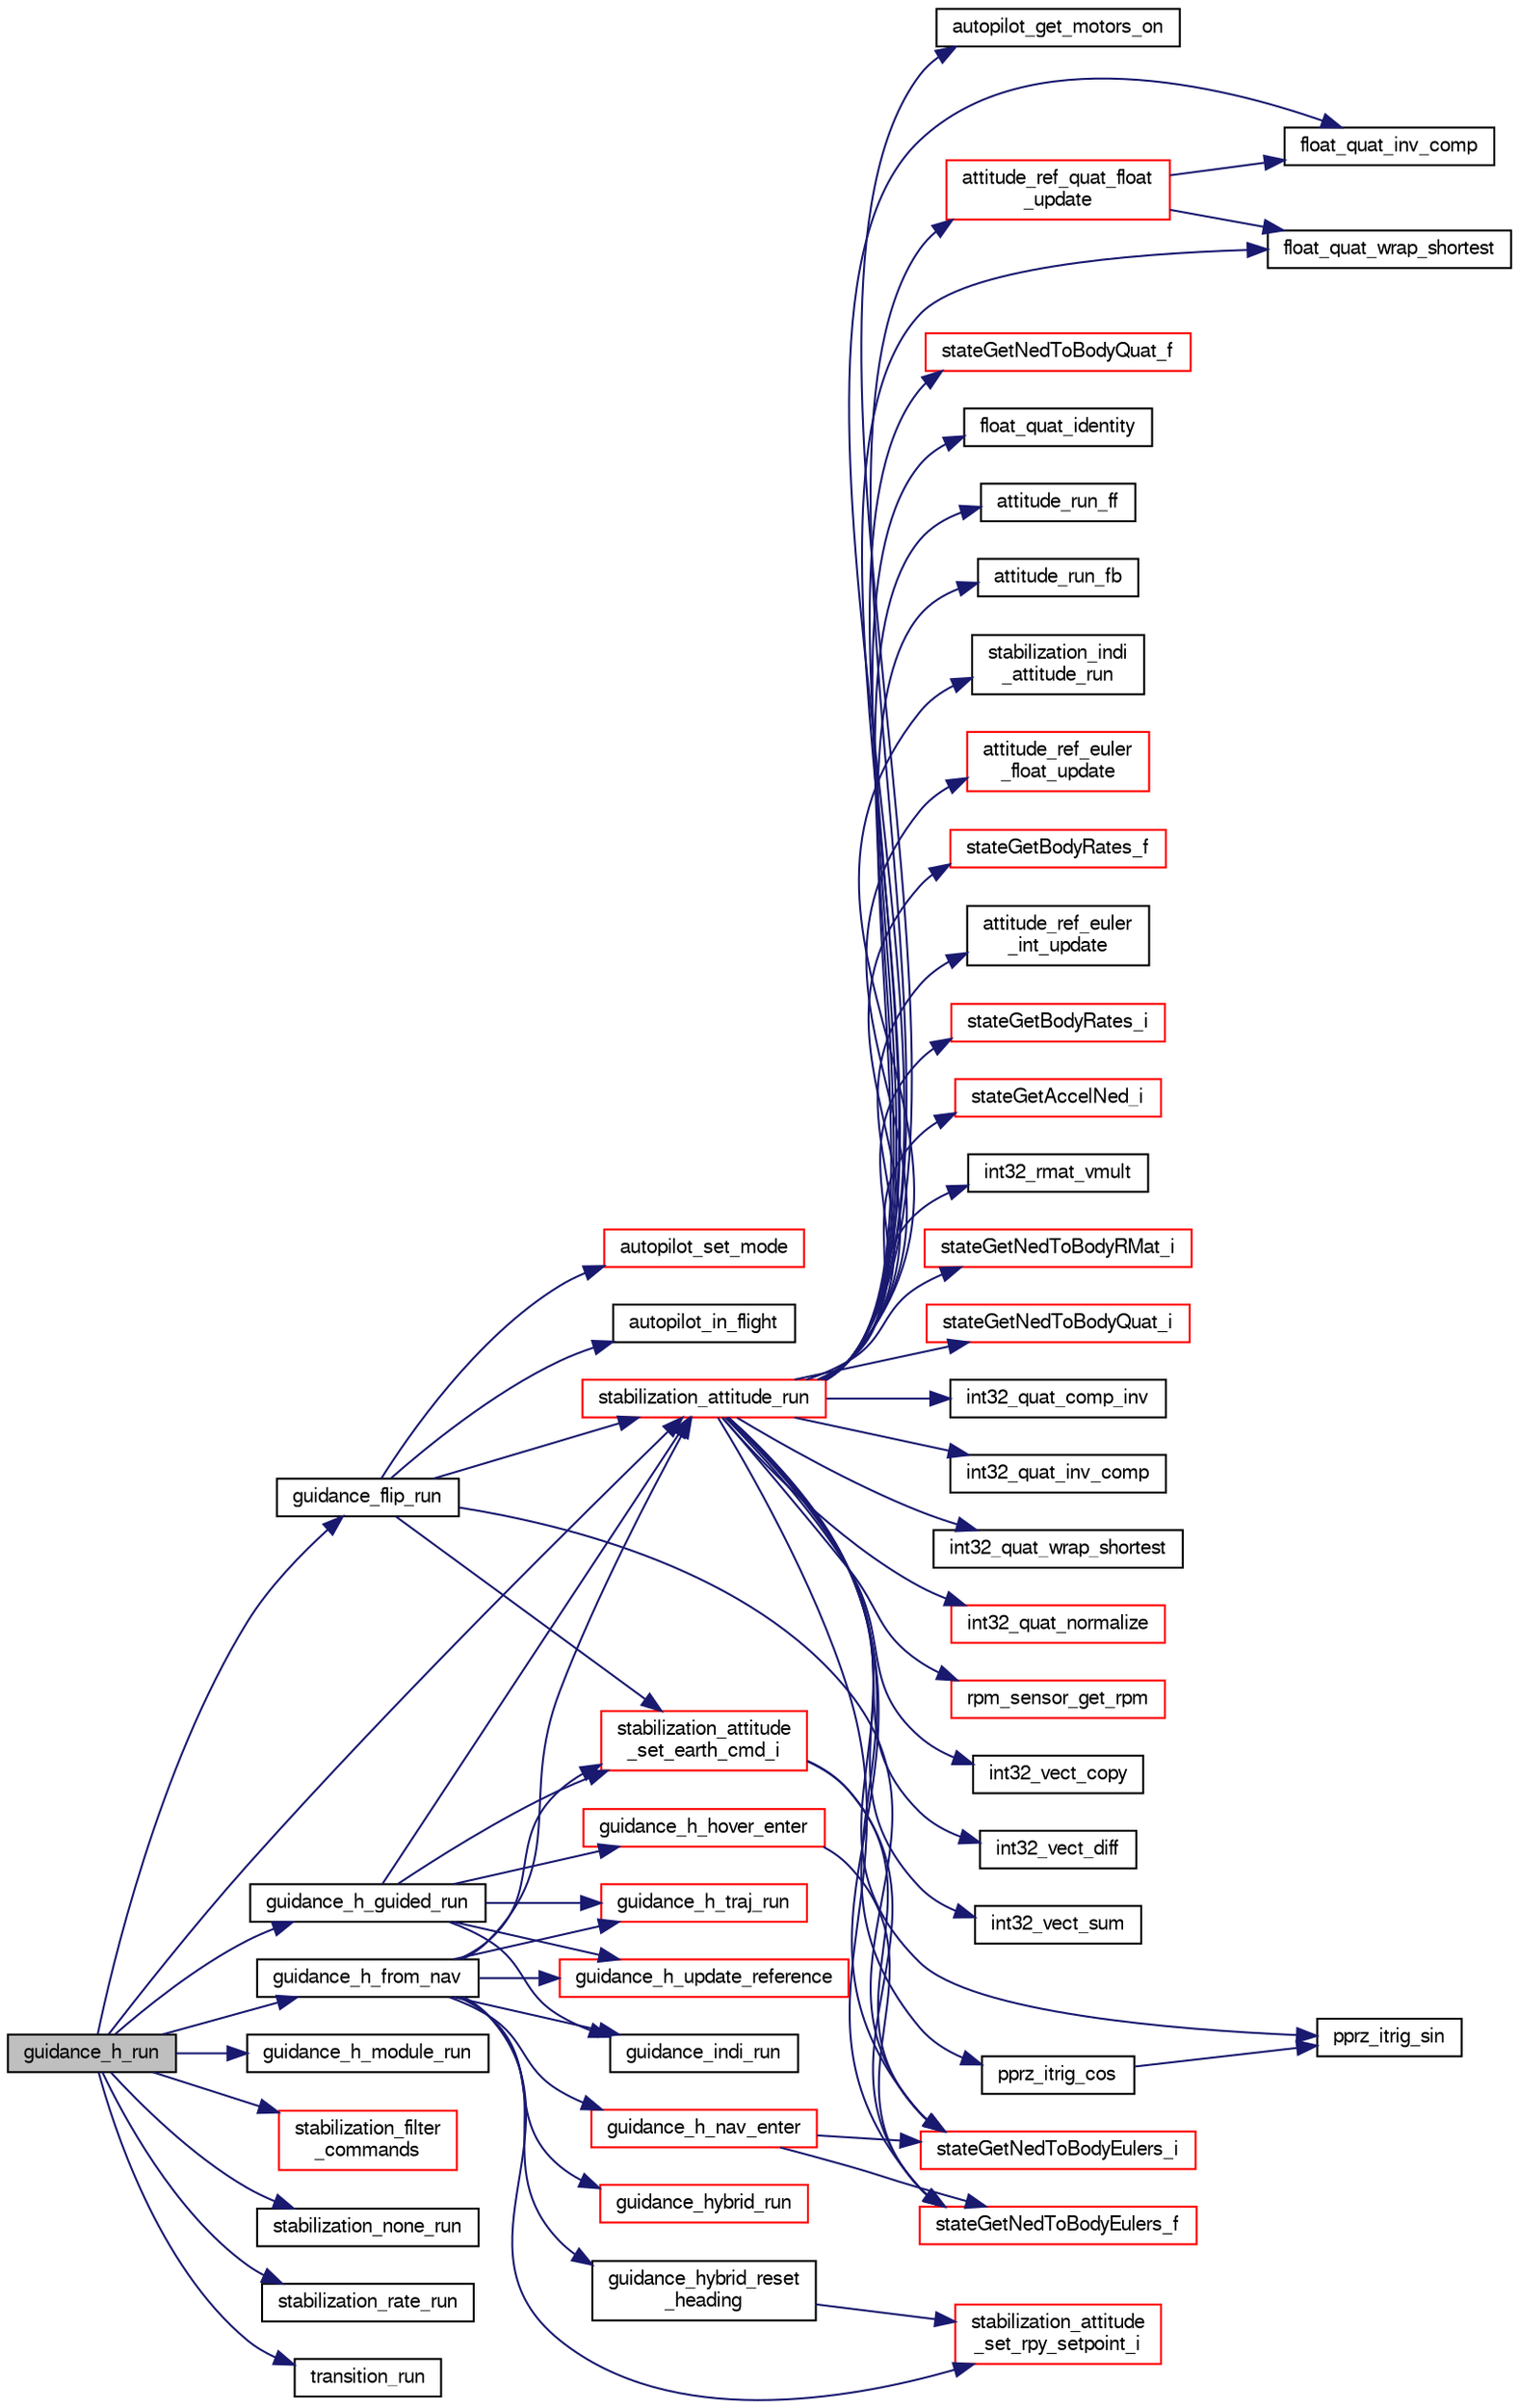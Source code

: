 digraph "guidance_h_run"
{
  edge [fontname="FreeSans",fontsize="10",labelfontname="FreeSans",labelfontsize="10"];
  node [fontname="FreeSans",fontsize="10",shape=record];
  rankdir="LR";
  Node1 [label="guidance_h_run",height=0.2,width=0.4,color="black", fillcolor="grey75", style="filled", fontcolor="black"];
  Node1 -> Node2 [color="midnightblue",fontsize="10",style="solid",fontname="FreeSans"];
  Node2 [label="guidance_flip_run",height=0.2,width=0.4,color="black", fillcolor="white", style="filled",URL="$guidance__flip_8c.html#a341f66aaa1a6e736e980ae5cccb3c0f5"];
  Node2 -> Node3 [color="midnightblue",fontsize="10",style="solid",fontname="FreeSans"];
  Node3 [label="stateGetNedToBodyEulers_i",height=0.2,width=0.4,color="red", fillcolor="white", style="filled",URL="$group__state__attitude.html#ga5ae8778366c1fad669189cb2def40792",tooltip="Get vehicle body attitude euler angles (int). "];
  Node2 -> Node4 [color="midnightblue",fontsize="10",style="solid",fontname="FreeSans"];
  Node4 [label="stabilization_attitude\l_set_earth_cmd_i",height=0.2,width=0.4,color="red", fillcolor="white", style="filled",URL="$rotorcraft_2stabilization_2stabilization__attitude_8h.html#ada3ef183c206d08fd0a902adc118f542"];
  Node4 -> Node5 [color="midnightblue",fontsize="10",style="solid",fontname="FreeSans"];
  Node5 [label="stateGetNedToBodyEulers_f",height=0.2,width=0.4,color="red", fillcolor="white", style="filled",URL="$group__state__attitude.html#ga9a5e6bac6e7d78e1b33430e73344615b",tooltip="Get vehicle body attitude euler angles (float). "];
  Node4 -> Node3 [color="midnightblue",fontsize="10",style="solid",fontname="FreeSans"];
  Node2 -> Node6 [color="midnightblue",fontsize="10",style="solid",fontname="FreeSans"];
  Node6 [label="stabilization_attitude_run",height=0.2,width=0.4,color="red", fillcolor="white", style="filled",URL="$rotorcraft_2stabilization_2stabilization__attitude_8h.html#add1138c9aae1adaafdb42ddf2f0c039a"];
  Node6 -> Node7 [color="midnightblue",fontsize="10",style="solid",fontname="FreeSans"];
  Node7 [label="attitude_ref_euler\l_float_update",height=0.2,width=0.4,color="red", fillcolor="white", style="filled",URL="$stabilization__attitude__ref__euler__float_8c.html#aa06a66885cd25a47ac9efc8664f29f0a"];
  Node6 -> Node5 [color="midnightblue",fontsize="10",style="solid",fontname="FreeSans"];
  Node6 -> Node8 [color="midnightblue",fontsize="10",style="solid",fontname="FreeSans"];
  Node8 [label="stateGetBodyRates_f",height=0.2,width=0.4,color="red", fillcolor="white", style="filled",URL="$group__state__rate.html#ga086f10e8804f8e95ace9a2b1cd26a66c",tooltip="Get vehicle body angular rate (float). "];
  Node6 -> Node9 [color="midnightblue",fontsize="10",style="solid",fontname="FreeSans"];
  Node9 [label="attitude_ref_euler\l_int_update",height=0.2,width=0.4,color="black", fillcolor="white", style="filled",URL="$stabilization__attitude__ref__euler__int_8c.html#a041606d24b535f7020178ae487e069d5",tooltip="Propagate reference model. "];
  Node6 -> Node3 [color="midnightblue",fontsize="10",style="solid",fontname="FreeSans"];
  Node6 -> Node10 [color="midnightblue",fontsize="10",style="solid",fontname="FreeSans"];
  Node10 [label="stateGetBodyRates_i",height=0.2,width=0.4,color="red", fillcolor="white", style="filled",URL="$group__state__rate.html#ga3fc058302e6f40bf0b8797ca9a7ed60f",tooltip="Get vehicle body angular rate (int). "];
  Node6 -> Node11 [color="midnightblue",fontsize="10",style="solid",fontname="FreeSans"];
  Node11 [label="stateGetAccelNed_i",height=0.2,width=0.4,color="red", fillcolor="white", style="filled",URL="$group__state__acceleration.html#gab55b482bd9fe875141bafd34beda8bb4",tooltip="Get acceleration in NED coordinates (int). "];
  Node6 -> Node12 [color="midnightblue",fontsize="10",style="solid",fontname="FreeSans"];
  Node12 [label="int32_rmat_vmult",height=0.2,width=0.4,color="black", fillcolor="white", style="filled",URL="$group__math__algebra__int.html#ga6298f55d272675b9b71dcb3fcbcf4a8a",tooltip="rotate 3D vector by rotation matrix. "];
  Node6 -> Node13 [color="midnightblue",fontsize="10",style="solid",fontname="FreeSans"];
  Node13 [label="stateGetNedToBodyRMat_i",height=0.2,width=0.4,color="red", fillcolor="white", style="filled",URL="$group__state__attitude.html#ga7c541b9b2e6231ac9a11a9e21562a5b3",tooltip="Get vehicle body attitude rotation matrix (int). "];
  Node6 -> Node14 [color="midnightblue",fontsize="10",style="solid",fontname="FreeSans"];
  Node14 [label="stateGetNedToBodyQuat_i",height=0.2,width=0.4,color="red", fillcolor="white", style="filled",URL="$group__state__attitude.html#ga28e5de0a4822cabcfe8350e2343111ce",tooltip="Get vehicle body attitude quaternion (int). "];
  Node6 -> Node15 [color="midnightblue",fontsize="10",style="solid",fontname="FreeSans"];
  Node15 [label="int32_quat_comp_inv",height=0.2,width=0.4,color="black", fillcolor="white", style="filled",URL="$group__math__algebra__int.html#ga6102185fc581099e1e256c3df37fd08d",tooltip="Composition (multiplication) of two quaternions. "];
  Node6 -> Node16 [color="midnightblue",fontsize="10",style="solid",fontname="FreeSans"];
  Node16 [label="int32_quat_inv_comp",height=0.2,width=0.4,color="black", fillcolor="white", style="filled",URL="$group__math__algebra__int.html#gae4cd7dd8ca63cfe3aed0eb7c3857ac9a",tooltip="Composition (multiplication) of two quaternions. "];
  Node6 -> Node17 [color="midnightblue",fontsize="10",style="solid",fontname="FreeSans"];
  Node17 [label="int32_quat_wrap_shortest",height=0.2,width=0.4,color="black", fillcolor="white", style="filled",URL="$group__math__algebra__int.html#ga7af214127cdc156466db26fd3497ce84"];
  Node6 -> Node18 [color="midnightblue",fontsize="10",style="solid",fontname="FreeSans"];
  Node18 [label="int32_quat_normalize",height=0.2,width=0.4,color="red", fillcolor="white", style="filled",URL="$group__math__algebra__int.html#ga00267cacb602945fc6cfb054492460fa",tooltip="normalize a quaternion inplace "];
  Node6 -> Node19 [color="midnightblue",fontsize="10",style="solid",fontname="FreeSans"];
  Node19 [label="rpm_sensor_get_rpm",height=0.2,width=0.4,color="red", fillcolor="white", style="filled",URL="$rpm__sensor_8c.html#a9a1ae07808a3f9b217e667660e4fd41a"];
  Node6 -> Node20 [color="midnightblue",fontsize="10",style="solid",fontname="FreeSans"];
  Node20 [label="int32_vect_copy",height=0.2,width=0.4,color="black", fillcolor="white", style="filled",URL="$group__math__algebra__int.html#gacfc26794de76e31720d5c9252474de9e",tooltip="a = b "];
  Node6 -> Node21 [color="midnightblue",fontsize="10",style="solid",fontname="FreeSans"];
  Node21 [label="int32_vect_diff",height=0.2,width=0.4,color="black", fillcolor="white", style="filled",URL="$group__math__algebra__int.html#ga8bcf9ab6539a0f247684f9ccd83fe492",tooltip="o = a - b "];
  Node6 -> Node22 [color="midnightblue",fontsize="10",style="solid",fontname="FreeSans"];
  Node22 [label="int32_vect_sum",height=0.2,width=0.4,color="black", fillcolor="white", style="filled",URL="$group__math__algebra__int.html#ga113549f173dc15cbeafbb1cb2092f2b3",tooltip="o = a + b "];
  Node6 -> Node23 [color="midnightblue",fontsize="10",style="solid",fontname="FreeSans"];
  Node23 [label="pprz_itrig_sin",height=0.2,width=0.4,color="black", fillcolor="white", style="filled",URL="$pprz__trig__int_8c.html#aab62d96cc0a5f76ed59b60d27332d663"];
  Node6 -> Node24 [color="midnightblue",fontsize="10",style="solid",fontname="FreeSans"];
  Node24 [label="pprz_itrig_cos",height=0.2,width=0.4,color="black", fillcolor="white", style="filled",URL="$pprz__trig__int_8c.html#a728b04d5a78d866cd79c86b0c3c6c5a0"];
  Node24 -> Node23 [color="midnightblue",fontsize="10",style="solid",fontname="FreeSans"];
  Node6 -> Node25 [color="midnightblue",fontsize="10",style="solid",fontname="FreeSans"];
  Node25 [label="autopilot_get_motors_on",height=0.2,width=0.4,color="black", fillcolor="white", style="filled",URL="$autopilot_8c.html#a6b52f0f9cd2cbf420a77029513ea6f35",tooltip="get motors status "];
  Node6 -> Node26 [color="midnightblue",fontsize="10",style="solid",fontname="FreeSans"];
  Node26 [label="attitude_ref_quat_float\l_update",height=0.2,width=0.4,color="red", fillcolor="white", style="filled",URL="$stabilization__attitude__ref__quat__float_8c.html#a6246617981d4269af34291dafdd9f1e3"];
  Node26 -> Node27 [color="midnightblue",fontsize="10",style="solid",fontname="FreeSans"];
  Node27 [label="float_quat_inv_comp",height=0.2,width=0.4,color="black", fillcolor="white", style="filled",URL="$group__math__algebra__float.html#ga2784b8b78ffff045ebb867a4198eb349",tooltip="Composition (multiplication) of two quaternions. "];
  Node26 -> Node28 [color="midnightblue",fontsize="10",style="solid",fontname="FreeSans"];
  Node28 [label="float_quat_wrap_shortest",height=0.2,width=0.4,color="black", fillcolor="white", style="filled",URL="$group__math__algebra__float.html#ga8c87c4af5df3d13c6eb0bd8b8e97721a"];
  Node6 -> Node29 [color="midnightblue",fontsize="10",style="solid",fontname="FreeSans"];
  Node29 [label="stateGetNedToBodyQuat_f",height=0.2,width=0.4,color="red", fillcolor="white", style="filled",URL="$group__state__attitude.html#gae03bd8f94b7150506835b77060b73311",tooltip="Get vehicle body attitude quaternion (float). "];
  Node6 -> Node27 [color="midnightblue",fontsize="10",style="solid",fontname="FreeSans"];
  Node6 -> Node28 [color="midnightblue",fontsize="10",style="solid",fontname="FreeSans"];
  Node6 -> Node30 [color="midnightblue",fontsize="10",style="solid",fontname="FreeSans"];
  Node30 [label="float_quat_identity",height=0.2,width=0.4,color="black", fillcolor="white", style="filled",URL="$group__math__algebra__float.html#ga0f036208343a764a0c1616264dbe31ca",tooltip="initialises a quaternion to identity "];
  Node6 -> Node31 [color="midnightblue",fontsize="10",style="solid",fontname="FreeSans"];
  Node31 [label="attitude_run_ff",height=0.2,width=0.4,color="black", fillcolor="white", style="filled",URL="$stabilization__attitude__quat__float_8c.html#a112d2235c054e7eadd1659fa0a78e4f4"];
  Node6 -> Node32 [color="midnightblue",fontsize="10",style="solid",fontname="FreeSans"];
  Node32 [label="attitude_run_fb",height=0.2,width=0.4,color="black", fillcolor="white", style="filled",URL="$stabilization__attitude__quat__float_8c.html#abcf3f74ddd37dcf51e0df255d22c4a23"];
  Node6 -> Node33 [color="midnightblue",fontsize="10",style="solid",fontname="FreeSans"];
  Node33 [label="stabilization_indi\l_attitude_run",height=0.2,width=0.4,color="black", fillcolor="white", style="filled",URL="$stabilization__indi_8c.html#a32497fd2d2c56c87a83bddb1f7b62fa8"];
  Node2 -> Node34 [color="midnightblue",fontsize="10",style="solid",fontname="FreeSans"];
  Node34 [label="autopilot_in_flight",height=0.2,width=0.4,color="black", fillcolor="white", style="filled",URL="$autopilot_8c.html#aa0968d46fbee148348a7e062afac69a6",tooltip="get in_flight flag "];
  Node2 -> Node35 [color="midnightblue",fontsize="10",style="solid",fontname="FreeSans"];
  Node35 [label="autopilot_set_mode",height=0.2,width=0.4,color="red", fillcolor="white", style="filled",URL="$autopilot_8c.html#a1b657630df5b70390e96f4964390210a",tooltip="set autopilot mode "];
  Node1 -> Node36 [color="midnightblue",fontsize="10",style="solid",fontname="FreeSans"];
  Node36 [label="guidance_h_from_nav",height=0.2,width=0.4,color="black", fillcolor="white", style="filled",URL="$rotorcraft_2guidance_2guidance__h_8c.html#a609bdd40f9f6aeac4b4d493ffabd24d5",tooltip="Set horizontal guidance from NAV and run control loop. "];
  Node36 -> Node37 [color="midnightblue",fontsize="10",style="solid",fontname="FreeSans"];
  Node37 [label="guidance_h_nav_enter",height=0.2,width=0.4,color="red", fillcolor="white", style="filled",URL="$rotorcraft_2guidance_2guidance__h_8c.html#aaecb10d1d18788c0de654dd479441b20"];
  Node37 -> Node5 [color="midnightblue",fontsize="10",style="solid",fontname="FreeSans"];
  Node37 -> Node3 [color="midnightblue",fontsize="10",style="solid",fontname="FreeSans"];
  Node36 -> Node38 [color="midnightblue",fontsize="10",style="solid",fontname="FreeSans"];
  Node38 [label="guidance_h_traj_run",height=0.2,width=0.4,color="red", fillcolor="white", style="filled",URL="$rotorcraft_2guidance_2guidance__h_8c.html#a8e62f2d5d3bf28402b1c4297a5270c56"];
  Node36 -> Node39 [color="midnightblue",fontsize="10",style="solid",fontname="FreeSans"];
  Node39 [label="guidance_h_update_reference",height=0.2,width=0.4,color="red", fillcolor="white", style="filled",URL="$rotorcraft_2guidance_2guidance__h_8c.html#aaef8fae11f920120aee046f87777fe9f"];
  Node36 -> Node40 [color="midnightblue",fontsize="10",style="solid",fontname="FreeSans"];
  Node40 [label="guidance_hybrid_reset\l_heading",height=0.2,width=0.4,color="black", fillcolor="white", style="filled",URL="$guidance__hybrid_8c.html#ae446ae11555b252ed1d6c29655dd38da",tooltip="Description. "];
  Node40 -> Node41 [color="midnightblue",fontsize="10",style="solid",fontname="FreeSans"];
  Node41 [label="stabilization_attitude\l_set_rpy_setpoint_i",height=0.2,width=0.4,color="red", fillcolor="white", style="filled",URL="$rotorcraft_2stabilization_2stabilization__attitude_8h.html#ac064607f64988793cadfe5ed346b269f"];
  Node36 -> Node42 [color="midnightblue",fontsize="10",style="solid",fontname="FreeSans"];
  Node42 [label="guidance_hybrid_run",height=0.2,width=0.4,color="red", fillcolor="white", style="filled",URL="$guidance__hybrid_8c.html#aec05281e53f21c0519de91624cf65399",tooltip="Runs the Hybrid Guidance main functions. "];
  Node36 -> Node43 [color="midnightblue",fontsize="10",style="solid",fontname="FreeSans"];
  Node43 [label="guidance_indi_run",height=0.2,width=0.4,color="black", fillcolor="white", style="filled",URL="$guidance__indi_8c.html#afa3b5095f6b5beadbb8662d3b3519bc9"];
  Node36 -> Node6 [color="midnightblue",fontsize="10",style="solid",fontname="FreeSans"];
  Node36 -> Node4 [color="midnightblue",fontsize="10",style="solid",fontname="FreeSans"];
  Node36 -> Node41 [color="midnightblue",fontsize="10",style="solid",fontname="FreeSans"];
  Node1 -> Node44 [color="midnightblue",fontsize="10",style="solid",fontname="FreeSans"];
  Node44 [label="guidance_h_guided_run",height=0.2,width=0.4,color="black", fillcolor="white", style="filled",URL="$rotorcraft_2guidance_2guidance__h_8c.html#a60716914dafeccd7ab74967606ae4045",tooltip="Run GUIDED mode control. "];
  Node44 -> Node45 [color="midnightblue",fontsize="10",style="solid",fontname="FreeSans"];
  Node45 [label="guidance_h_hover_enter",height=0.2,width=0.4,color="red", fillcolor="white", style="filled",URL="$rotorcraft_2guidance_2guidance__h_8c.html#a32c1c61b5aa933b712fd75a1a9bdc162"];
  Node45 -> Node5 [color="midnightblue",fontsize="10",style="solid",fontname="FreeSans"];
  Node44 -> Node38 [color="midnightblue",fontsize="10",style="solid",fontname="FreeSans"];
  Node44 -> Node39 [color="midnightblue",fontsize="10",style="solid",fontname="FreeSans"];
  Node44 -> Node43 [color="midnightblue",fontsize="10",style="solid",fontname="FreeSans"];
  Node44 -> Node6 [color="midnightblue",fontsize="10",style="solid",fontname="FreeSans"];
  Node44 -> Node4 [color="midnightblue",fontsize="10",style="solid",fontname="FreeSans"];
  Node1 -> Node46 [color="midnightblue",fontsize="10",style="solid",fontname="FreeSans"];
  Node46 [label="guidance_h_module_run",height=0.2,width=0.4,color="black", fillcolor="white", style="filled",URL="$ctrl__module__innerloop__demo_8c.html#a77f05df2acd1da23e187f1f3f5d5a26f"];
  Node1 -> Node6 [color="midnightblue",fontsize="10",style="solid",fontname="FreeSans"];
  Node1 -> Node47 [color="midnightblue",fontsize="10",style="solid",fontname="FreeSans"];
  Node47 [label="stabilization_filter\l_commands",height=0.2,width=0.4,color="red", fillcolor="white", style="filled",URL="$stabilization_8c.html#a2e7ccfe18fa4b4c7d686ddb7f9b3a731"];
  Node1 -> Node48 [color="midnightblue",fontsize="10",style="solid",fontname="FreeSans"];
  Node48 [label="stabilization_none_run",height=0.2,width=0.4,color="black", fillcolor="white", style="filled",URL="$stabilization__none_8c.html#a972045a8232a7659ea0552e6718369e4"];
  Node1 -> Node49 [color="midnightblue",fontsize="10",style="solid",fontname="FreeSans"];
  Node49 [label="stabilization_rate_run",height=0.2,width=0.4,color="black", fillcolor="white", style="filled",URL="$stabilization__rate_8c.html#acfa2e0820b52aea2dce670dd9295b540"];
  Node1 -> Node50 [color="midnightblue",fontsize="10",style="solid",fontname="FreeSans"];
  Node50 [label="transition_run",height=0.2,width=0.4,color="black", fillcolor="white", style="filled",URL="$rotorcraft_2guidance_2guidance__h_8c.html#ae0ff25590456201a3c9ff1dc7ea13415"];
}
